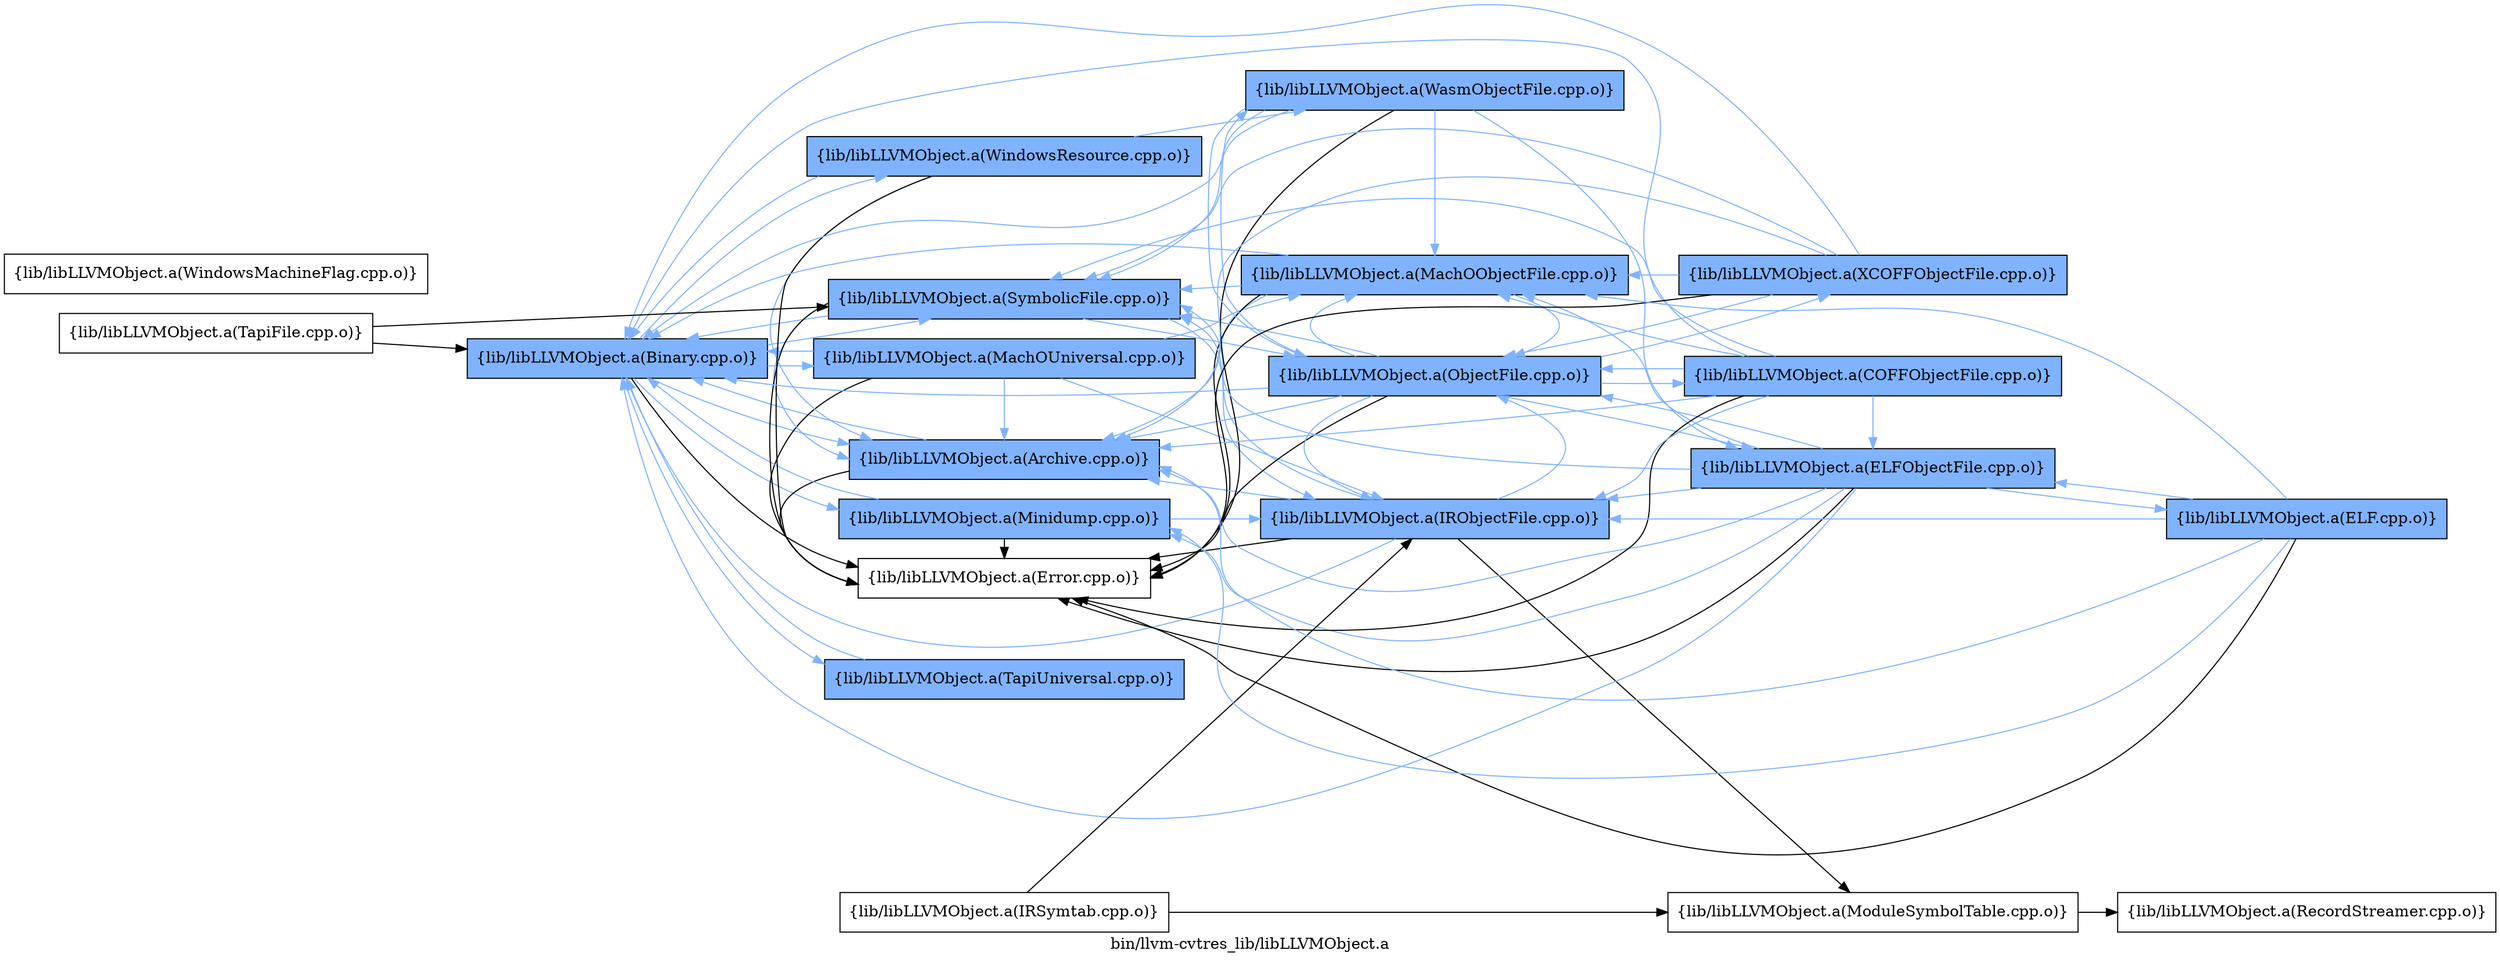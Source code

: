 digraph "bin/llvm-cvtres_lib/libLLVMObject.a" {
	label="bin/llvm-cvtres_lib/libLLVMObject.a";
	rankdir=LR;
	{ rank=same; Node0x55a09fee2658;  }
	{ rank=same; Node0x55a09fee4b38; Node0x55a09fee3f58; Node0x55a09fee3d28; Node0x55a09fee90e8; Node0x55a09fee3a08; Node0x55a09fee4138; Node0x55a09fee0718;  }
	{ rank=same; Node0x55a09fee08a8; Node0x55a09fee4d68; Node0x55a09fee8198; Node0x55a09fee1668;  }
	{ rank=same; Node0x55a09fee8878; Node0x55a09fee7ab8; Node0x55a09fee2c98; Node0x55a09fee02b8;  }

	Node0x55a09fee2658 [shape=record,shape=box,group=1,style=filled,fillcolor="0.600000 0.5 1",label="{lib/libLLVMObject.a(Binary.cpp.o)}"];
	Node0x55a09fee2658 -> Node0x55a09fee4b38[color="0.600000 0.5 1"];
	Node0x55a09fee2658 -> Node0x55a09fee3f58;
	Node0x55a09fee2658 -> Node0x55a09fee3d28[color="0.600000 0.5 1"];
	Node0x55a09fee2658 -> Node0x55a09fee90e8[color="0.600000 0.5 1"];
	Node0x55a09fee2658 -> Node0x55a09fee3a08[color="0.600000 0.5 1"];
	Node0x55a09fee2658 -> Node0x55a09fee4138[color="0.600000 0.5 1"];
	Node0x55a09fee2658 -> Node0x55a09fee0718[color="0.600000 0.5 1"];
	Node0x55a09fee12f8 [shape=record,shape=box,group=0,label="{lib/libLLVMObject.a(WindowsMachineFlag.cpp.o)}"];
	Node0x55a09fee0718 [shape=record,shape=box,group=1,style=filled,fillcolor="0.600000 0.5 1",label="{lib/libLLVMObject.a(WindowsResource.cpp.o)}"];
	Node0x55a09fee0718 -> Node0x55a09fee2658[color="0.600000 0.5 1"];
	Node0x55a09fee0718 -> Node0x55a09fee4b38[color="0.600000 0.5 1"];
	Node0x55a09fee0718 -> Node0x55a09fee3f58;
	Node0x55a09fee0718 -> Node0x55a09fee1668[color="0.600000 0.5 1"];
	Node0x55a09fee4b38 [shape=record,shape=box,group=1,style=filled,fillcolor="0.600000 0.5 1",label="{lib/libLLVMObject.a(Archive.cpp.o)}"];
	Node0x55a09fee4b38 -> Node0x55a09fee2658[color="0.600000 0.5 1"];
	Node0x55a09fee4b38 -> Node0x55a09fee3f58;
	Node0x55a09fee3f58 [shape=record,shape=box,group=0,label="{lib/libLLVMObject.a(Error.cpp.o)}"];
	Node0x55a09fee3d28 [shape=record,shape=box,group=1,style=filled,fillcolor="0.600000 0.5 1",label="{lib/libLLVMObject.a(MachOUniversal.cpp.o)}"];
	Node0x55a09fee3d28 -> Node0x55a09fee2658[color="0.600000 0.5 1"];
	Node0x55a09fee3d28 -> Node0x55a09fee4b38[color="0.600000 0.5 1"];
	Node0x55a09fee3d28 -> Node0x55a09fee3f58;
	Node0x55a09fee3d28 -> Node0x55a09fee08a8[color="0.600000 0.5 1"];
	Node0x55a09fee3d28 -> Node0x55a09fee4d68[color="0.600000 0.5 1"];
	Node0x55a09fee90e8 [shape=record,shape=box,group=1,style=filled,fillcolor="0.600000 0.5 1",label="{lib/libLLVMObject.a(Minidump.cpp.o)}"];
	Node0x55a09fee90e8 -> Node0x55a09fee2658[color="0.600000 0.5 1"];
	Node0x55a09fee90e8 -> Node0x55a09fee3f58;
	Node0x55a09fee90e8 -> Node0x55a09fee4d68[color="0.600000 0.5 1"];
	Node0x55a09fee3a08 [shape=record,shape=box,group=1,style=filled,fillcolor="0.600000 0.5 1",label="{lib/libLLVMObject.a(SymbolicFile.cpp.o)}"];
	Node0x55a09fee3a08 -> Node0x55a09fee2658[color="0.600000 0.5 1"];
	Node0x55a09fee3a08 -> Node0x55a09fee4b38[color="0.600000 0.5 1"];
	Node0x55a09fee3a08 -> Node0x55a09fee3f58;
	Node0x55a09fee3a08 -> Node0x55a09fee4d68[color="0.600000 0.5 1"];
	Node0x55a09fee3a08 -> Node0x55a09fee8198[color="0.600000 0.5 1"];
	Node0x55a09fee4138 [shape=record,shape=box,group=1,style=filled,fillcolor="0.600000 0.5 1",label="{lib/libLLVMObject.a(TapiUniversal.cpp.o)}"];
	Node0x55a09fee4138 -> Node0x55a09fee2658[color="0.600000 0.5 1"];
	Node0x55a09fee08a8 [shape=record,shape=box,group=1,style=filled,fillcolor="0.600000 0.5 1",label="{lib/libLLVMObject.a(MachOObjectFile.cpp.o)}"];
	Node0x55a09fee08a8 -> Node0x55a09fee2658[color="0.600000 0.5 1"];
	Node0x55a09fee08a8 -> Node0x55a09fee4b38[color="0.600000 0.5 1"];
	Node0x55a09fee08a8 -> Node0x55a09fee3f58;
	Node0x55a09fee08a8 -> Node0x55a09fee8198[color="0.600000 0.5 1"];
	Node0x55a09fee08a8 -> Node0x55a09fee3a08[color="0.600000 0.5 1"];
	Node0x55a09fee4d68 [shape=record,shape=box,group=1,style=filled,fillcolor="0.600000 0.5 1",label="{lib/libLLVMObject.a(IRObjectFile.cpp.o)}"];
	Node0x55a09fee4d68 -> Node0x55a09fee2658[color="0.600000 0.5 1"];
	Node0x55a09fee4d68 -> Node0x55a09fee4b38[color="0.600000 0.5 1"];
	Node0x55a09fee4d68 -> Node0x55a09fee3f58;
	Node0x55a09fee4d68 -> Node0x55a09fee8878;
	Node0x55a09fee4d68 -> Node0x55a09fee8198[color="0.600000 0.5 1"];
	Node0x55a09fee4d68 -> Node0x55a09fee3a08[color="0.600000 0.5 1"];
	Node0x55a09fee8198 [shape=record,shape=box,group=1,style=filled,fillcolor="0.600000 0.5 1",label="{lib/libLLVMObject.a(ObjectFile.cpp.o)}"];
	Node0x55a09fee8198 -> Node0x55a09fee2658[color="0.600000 0.5 1"];
	Node0x55a09fee8198 -> Node0x55a09fee4b38[color="0.600000 0.5 1"];
	Node0x55a09fee8198 -> Node0x55a09fee3f58;
	Node0x55a09fee8198 -> Node0x55a09fee08a8[color="0.600000 0.5 1"];
	Node0x55a09fee8198 -> Node0x55a09fee4d68[color="0.600000 0.5 1"];
	Node0x55a09fee8198 -> Node0x55a09fee7ab8[color="0.600000 0.5 1"];
	Node0x55a09fee8198 -> Node0x55a09fee2c98[color="0.600000 0.5 1"];
	Node0x55a09fee8198 -> Node0x55a09fee3a08[color="0.600000 0.5 1"];
	Node0x55a09fee8198 -> Node0x55a09fee1668[color="0.600000 0.5 1"];
	Node0x55a09fee8198 -> Node0x55a09fee02b8[color="0.600000 0.5 1"];
	Node0x55a09fee8878 [shape=record,shape=box,group=0,label="{lib/libLLVMObject.a(ModuleSymbolTable.cpp.o)}"];
	Node0x55a09fee8878 -> Node0x55a09fee33c8;
	Node0x55a09fee9868 [shape=record,shape=box,group=0,label="{lib/libLLVMObject.a(IRSymtab.cpp.o)}"];
	Node0x55a09fee9868 -> Node0x55a09fee4d68;
	Node0x55a09fee9868 -> Node0x55a09fee8878;
	Node0x55a09fee33c8 [shape=record,shape=box,group=0,label="{lib/libLLVMObject.a(RecordStreamer.cpp.o)}"];
	Node0x55a09fee7ab8 [shape=record,shape=box,group=1,style=filled,fillcolor="0.600000 0.5 1",label="{lib/libLLVMObject.a(ELFObjectFile.cpp.o)}"];
	Node0x55a09fee7ab8 -> Node0x55a09fee2658[color="0.600000 0.5 1"];
	Node0x55a09fee7ab8 -> Node0x55a09fee4b38[color="0.600000 0.5 1"];
	Node0x55a09fee7ab8 -> Node0x55a09fee3f58;
	Node0x55a09fee7ab8 -> Node0x55a09fee08a8[color="0.600000 0.5 1"];
	Node0x55a09fee7ab8 -> Node0x55a09fee4d68[color="0.600000 0.5 1"];
	Node0x55a09fee7ab8 -> Node0x55a09fee90e8[color="0.600000 0.5 1"];
	Node0x55a09fee7ab8 -> Node0x55a09fee8198[color="0.600000 0.5 1"];
	Node0x55a09fee7ab8 -> Node0x55a09fee2518[color="0.600000 0.5 1"];
	Node0x55a09fee7ab8 -> Node0x55a09fee3a08[color="0.600000 0.5 1"];
	Node0x55a09fee2c98 [shape=record,shape=box,group=1,style=filled,fillcolor="0.600000 0.5 1",label="{lib/libLLVMObject.a(COFFObjectFile.cpp.o)}"];
	Node0x55a09fee2c98 -> Node0x55a09fee2658[color="0.600000 0.5 1"];
	Node0x55a09fee2c98 -> Node0x55a09fee4b38[color="0.600000 0.5 1"];
	Node0x55a09fee2c98 -> Node0x55a09fee3f58;
	Node0x55a09fee2c98 -> Node0x55a09fee08a8[color="0.600000 0.5 1"];
	Node0x55a09fee2c98 -> Node0x55a09fee4d68[color="0.600000 0.5 1"];
	Node0x55a09fee2c98 -> Node0x55a09fee8198[color="0.600000 0.5 1"];
	Node0x55a09fee2c98 -> Node0x55a09fee7ab8[color="0.600000 0.5 1"];
	Node0x55a09fee2c98 -> Node0x55a09fee3a08[color="0.600000 0.5 1"];
	Node0x55a09fee1668 [shape=record,shape=box,group=1,style=filled,fillcolor="0.600000 0.5 1",label="{lib/libLLVMObject.a(WasmObjectFile.cpp.o)}"];
	Node0x55a09fee1668 -> Node0x55a09fee2658[color="0.600000 0.5 1"];
	Node0x55a09fee1668 -> Node0x55a09fee3f58;
	Node0x55a09fee1668 -> Node0x55a09fee08a8[color="0.600000 0.5 1"];
	Node0x55a09fee1668 -> Node0x55a09fee8198[color="0.600000 0.5 1"];
	Node0x55a09fee1668 -> Node0x55a09fee7ab8[color="0.600000 0.5 1"];
	Node0x55a09fee1668 -> Node0x55a09fee3a08[color="0.600000 0.5 1"];
	Node0x55a09fee02b8 [shape=record,shape=box,group=1,style=filled,fillcolor="0.600000 0.5 1",label="{lib/libLLVMObject.a(XCOFFObjectFile.cpp.o)}"];
	Node0x55a09fee02b8 -> Node0x55a09fee2658[color="0.600000 0.5 1"];
	Node0x55a09fee02b8 -> Node0x55a09fee4b38[color="0.600000 0.5 1"];
	Node0x55a09fee02b8 -> Node0x55a09fee3f58;
	Node0x55a09fee02b8 -> Node0x55a09fee08a8[color="0.600000 0.5 1"];
	Node0x55a09fee02b8 -> Node0x55a09fee8198[color="0.600000 0.5 1"];
	Node0x55a09fee02b8 -> Node0x55a09fee3a08[color="0.600000 0.5 1"];
	Node0x55a09fee2518 [shape=record,shape=box,group=1,style=filled,fillcolor="0.600000 0.5 1",label="{lib/libLLVMObject.a(ELF.cpp.o)}"];
	Node0x55a09fee2518 -> Node0x55a09fee4b38[color="0.600000 0.5 1"];
	Node0x55a09fee2518 -> Node0x55a09fee3f58;
	Node0x55a09fee2518 -> Node0x55a09fee08a8[color="0.600000 0.5 1"];
	Node0x55a09fee2518 -> Node0x55a09fee4d68[color="0.600000 0.5 1"];
	Node0x55a09fee2518 -> Node0x55a09fee90e8[color="0.600000 0.5 1"];
	Node0x55a09fee2518 -> Node0x55a09fee7ab8[color="0.600000 0.5 1"];
	Node0x55a09fee22e8 [shape=record,shape=box,group=0,label="{lib/libLLVMObject.a(TapiFile.cpp.o)}"];
	Node0x55a09fee22e8 -> Node0x55a09fee2658;
	Node0x55a09fee22e8 -> Node0x55a09fee3a08;
}
